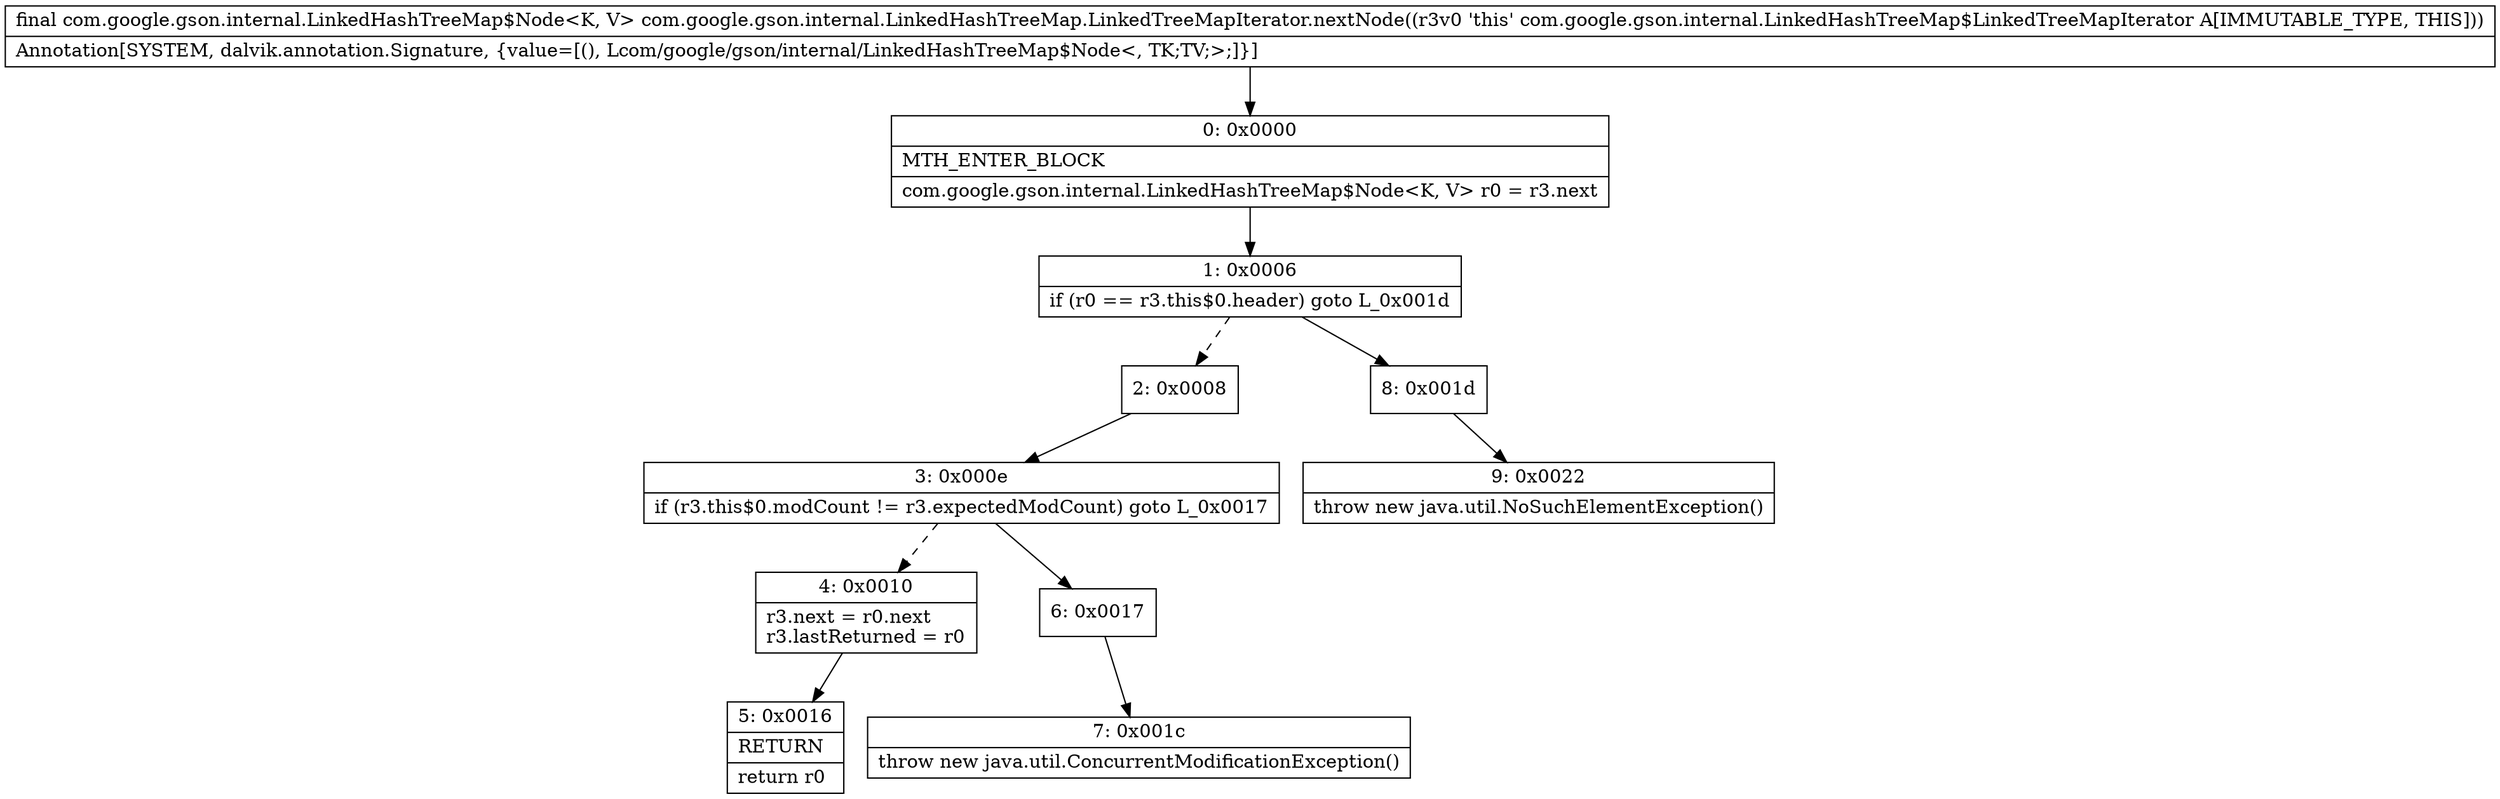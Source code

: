 digraph "CFG forcom.google.gson.internal.LinkedHashTreeMap.LinkedTreeMapIterator.nextNode()Lcom\/google\/gson\/internal\/LinkedHashTreeMap$Node;" {
Node_0 [shape=record,label="{0\:\ 0x0000|MTH_ENTER_BLOCK\l|com.google.gson.internal.LinkedHashTreeMap$Node\<K, V\> r0 = r3.next\l}"];
Node_1 [shape=record,label="{1\:\ 0x0006|if (r0 == r3.this$0.header) goto L_0x001d\l}"];
Node_2 [shape=record,label="{2\:\ 0x0008}"];
Node_3 [shape=record,label="{3\:\ 0x000e|if (r3.this$0.modCount != r3.expectedModCount) goto L_0x0017\l}"];
Node_4 [shape=record,label="{4\:\ 0x0010|r3.next = r0.next\lr3.lastReturned = r0\l}"];
Node_5 [shape=record,label="{5\:\ 0x0016|RETURN\l|return r0\l}"];
Node_6 [shape=record,label="{6\:\ 0x0017}"];
Node_7 [shape=record,label="{7\:\ 0x001c|throw new java.util.ConcurrentModificationException()\l}"];
Node_8 [shape=record,label="{8\:\ 0x001d}"];
Node_9 [shape=record,label="{9\:\ 0x0022|throw new java.util.NoSuchElementException()\l}"];
MethodNode[shape=record,label="{final com.google.gson.internal.LinkedHashTreeMap$Node\<K, V\> com.google.gson.internal.LinkedHashTreeMap.LinkedTreeMapIterator.nextNode((r3v0 'this' com.google.gson.internal.LinkedHashTreeMap$LinkedTreeMapIterator A[IMMUTABLE_TYPE, THIS]))  | Annotation[SYSTEM, dalvik.annotation.Signature, \{value=[(), Lcom\/google\/gson\/internal\/LinkedHashTreeMap$Node\<, TK;TV;\>;]\}]\l}"];
MethodNode -> Node_0;
Node_0 -> Node_1;
Node_1 -> Node_2[style=dashed];
Node_1 -> Node_8;
Node_2 -> Node_3;
Node_3 -> Node_4[style=dashed];
Node_3 -> Node_6;
Node_4 -> Node_5;
Node_6 -> Node_7;
Node_8 -> Node_9;
}

